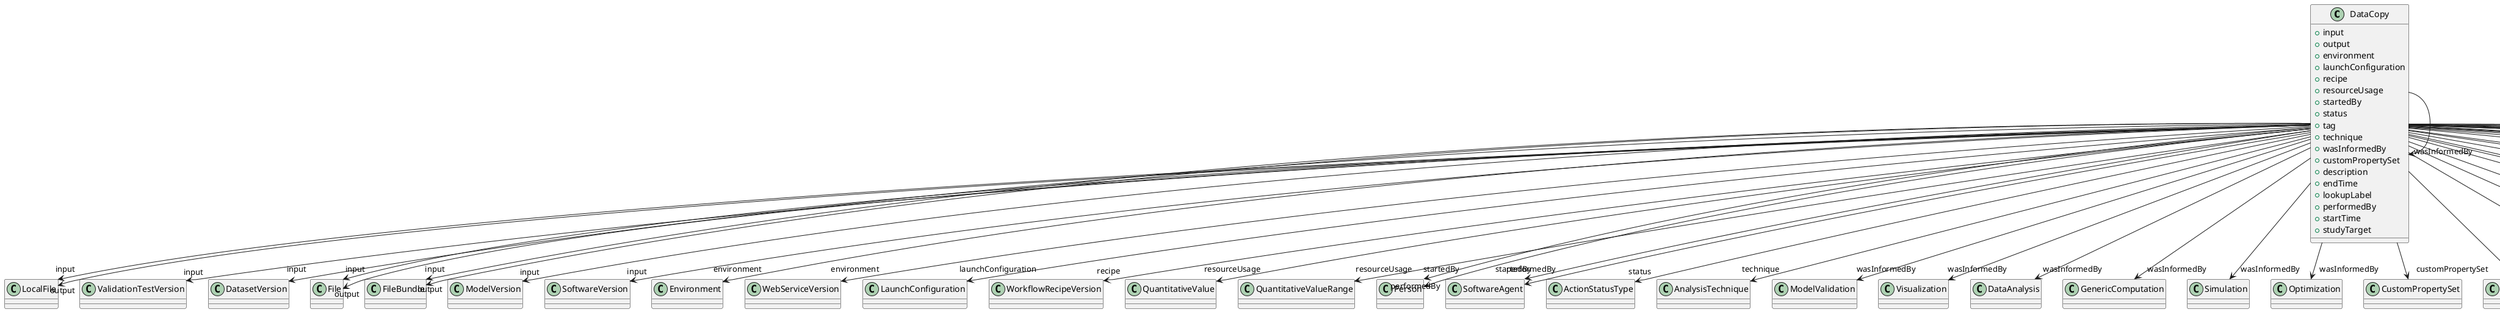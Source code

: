 @startuml
class DataCopy {
+input
+output
+environment
+launchConfiguration
+recipe
+resourceUsage
+startedBy
+status
+tag
+technique
+wasInformedBy
+customPropertySet
+description
+endTime
+lookupLabel
+performedBy
+startTime
+studyTarget

}
DataCopy -d-> "input" LocalFile
DataCopy -d-> "input" ValidationTestVersion
DataCopy -d-> "input" DatasetVersion
DataCopy -d-> "input" File
DataCopy -d-> "input" FileBundle
DataCopy -d-> "input" ModelVersion
DataCopy -d-> "input" SoftwareVersion
DataCopy -d-> "output" LocalFile
DataCopy -d-> "output" File
DataCopy -d-> "output" FileBundle
DataCopy -d-> "environment" Environment
DataCopy -d-> "environment" WebServiceVersion
DataCopy -d-> "launchConfiguration" LaunchConfiguration
DataCopy -d-> "recipe" WorkflowRecipeVersion
DataCopy -d-> "resourceUsage" QuantitativeValue
DataCopy -d-> "resourceUsage" QuantitativeValueRange
DataCopy -d-> "startedBy" Person
DataCopy -d-> "startedBy" SoftwareAgent
DataCopy -d-> "status" ActionStatusType
DataCopy -d-> "technique" AnalysisTechnique
DataCopy -d-> "wasInformedBy" ModelValidation
DataCopy -d-> "wasInformedBy" Visualization
DataCopy -d-> "wasInformedBy" DataAnalysis
DataCopy -d-> "wasInformedBy" GenericComputation
DataCopy -d-> "wasInformedBy" Simulation
DataCopy -d-> "wasInformedBy" DataCopy
DataCopy -d-> "wasInformedBy" Optimization
DataCopy -d-> "customPropertySet" CustomPropertySet
DataCopy -d-> "performedBy" Person
DataCopy -d-> "performedBy" SoftwareAgent
DataCopy -d-> "studyTarget" OrganismSubstance
DataCopy -d-> "studyTarget" SubcellularEntity
DataCopy -d-> "studyTarget" Species
DataCopy -d-> "studyTarget" OrganismSystem
DataCopy -d-> "studyTarget" CellType
DataCopy -d-> "studyTarget" Organ
DataCopy -d-> "studyTarget" AuditoryStimulusType
DataCopy -d-> "studyTarget" CellCultureType
DataCopy -d-> "studyTarget" MolecularEntity
DataCopy -d-> "studyTarget" TactileStimulusType
DataCopy -d-> "studyTarget" BreedingType
DataCopy -d-> "studyTarget" Disease
DataCopy -d-> "studyTarget" Handedness
DataCopy -d-> "studyTarget" UBERONParcellation
DataCopy -d-> "studyTarget" GeneticStrainType
DataCopy -d-> "studyTarget" DiseaseModel
DataCopy -d-> "studyTarget" GustatoryStimulusType
DataCopy -d-> "studyTarget" BiologicalOrder
DataCopy -d-> "studyTarget" ElectricalStimulusType
DataCopy -d-> "studyTarget" OpticalStimulusType
DataCopy -d-> "studyTarget" VisualStimulusType
DataCopy -d-> "studyTarget" TermSuggestion
DataCopy -d-> "studyTarget" OlfactoryStimulusType
DataCopy -d-> "studyTarget" BiologicalSex
DataCopy -d-> "studyTarget" CustomAnatomicalEntity
DataCopy -d-> "studyTarget" ParcellationEntityVersion
DataCopy -d-> "studyTarget" ParcellationEntity

@enduml